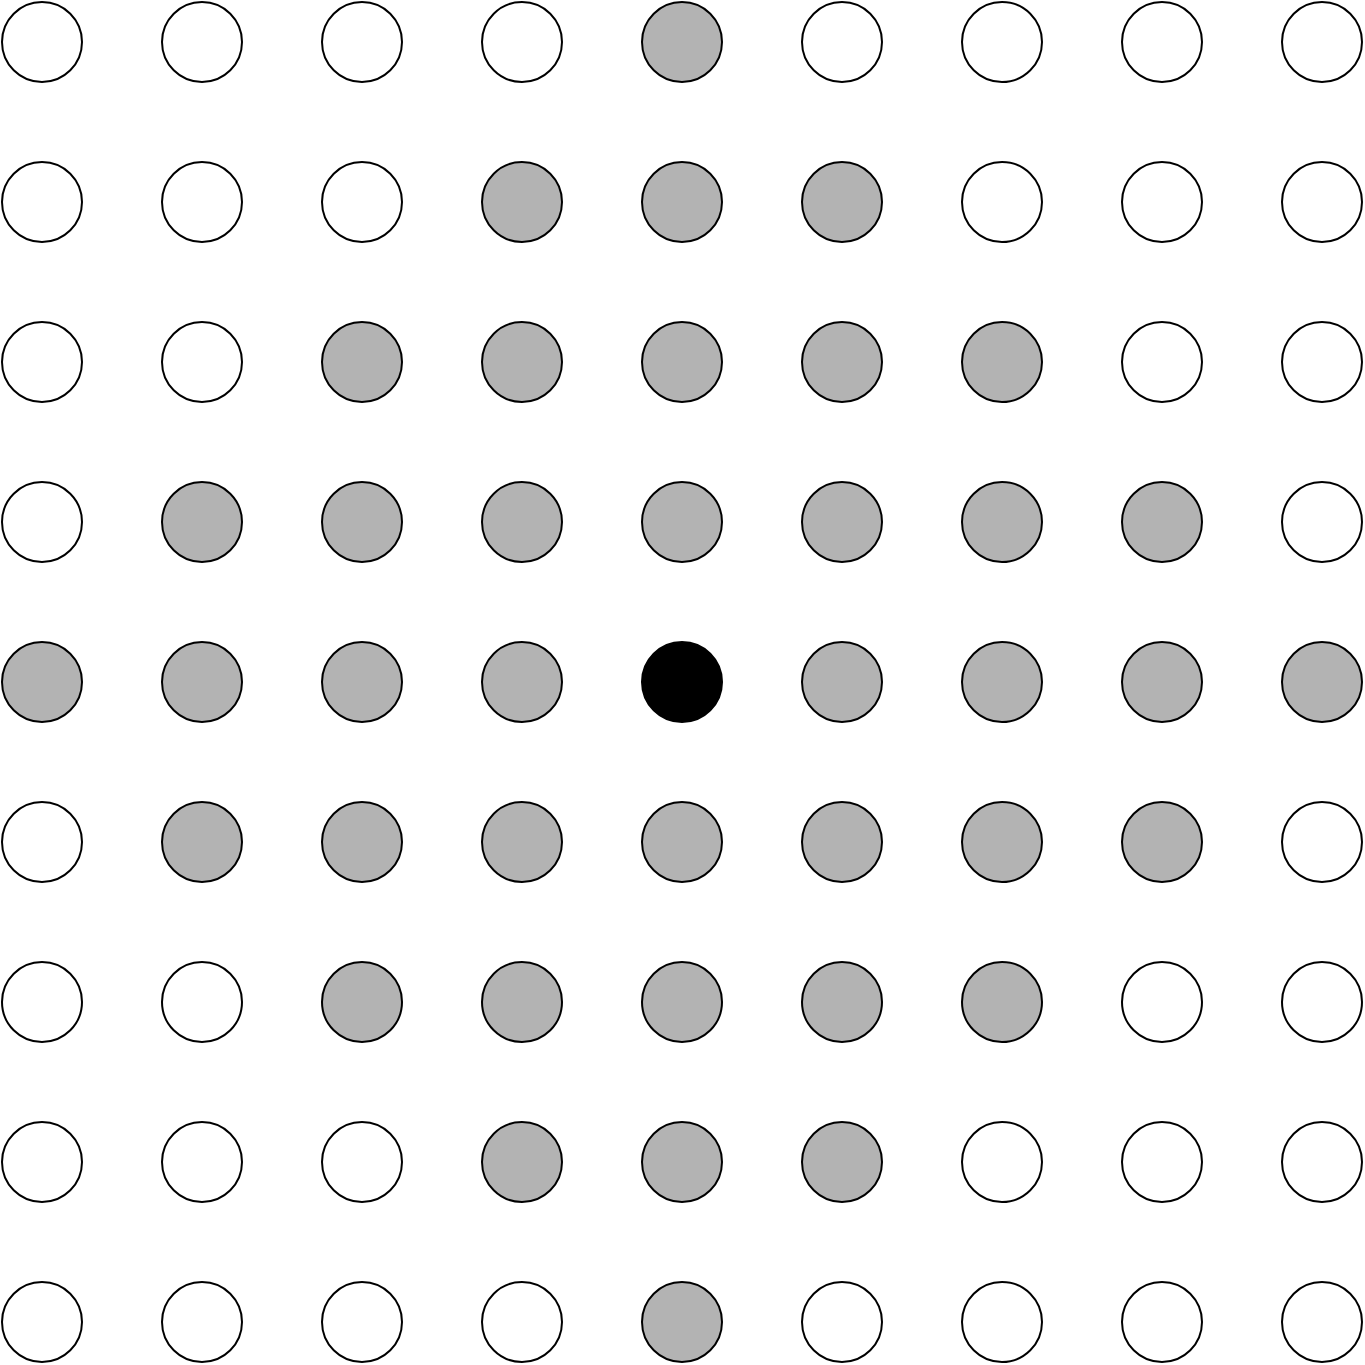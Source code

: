 <mxfile version="17.4.6" type="device"><diagram id="ngtWX1LmY3p60JTluI1_" name="Page-1"><mxGraphModel dx="1600" dy="944" grid="1" gridSize="10" guides="1" tooltips="1" connect="1" arrows="1" fold="1" page="1" pageScale="1" pageWidth="827" pageHeight="1169" math="0" shadow="0"><root><mxCell id="0"/><mxCell id="1" parent="0"/><mxCell id="Ou0OwcVKLUKklrq2Simc-1" value="" style="ellipse;whiteSpace=wrap;html=1;aspect=fixed;strokeColor=#000000;fillColor=#B3B3B3;" vertex="1" parent="1"><mxGeometry x="360" y="360" width="40" height="40" as="geometry"/></mxCell><mxCell id="Ou0OwcVKLUKklrq2Simc-2" value="" style="ellipse;whiteSpace=wrap;html=1;aspect=fixed;strokeColor=#000000;fillColor=#B3B3B3;" vertex="1" parent="1"><mxGeometry x="440" y="360" width="40" height="40" as="geometry"/></mxCell><mxCell id="Ou0OwcVKLUKklrq2Simc-3" value="" style="ellipse;whiteSpace=wrap;html=1;aspect=fixed;strokeColor=#000000;fillColor=#B3B3B3;" vertex="1" parent="1"><mxGeometry x="520" y="360" width="40" height="40" as="geometry"/></mxCell><mxCell id="Ou0OwcVKLUKklrq2Simc-4" value="" style="ellipse;whiteSpace=wrap;html=1;aspect=fixed;strokeColor=#000000;fillColor=#B3B3B3;" vertex="1" parent="1"><mxGeometry x="600" y="360" width="40" height="40" as="geometry"/></mxCell><mxCell id="Ou0OwcVKLUKklrq2Simc-5" value="" style="ellipse;whiteSpace=wrap;html=1;aspect=fixed;" vertex="1" parent="1"><mxGeometry x="40" y="360" width="40" height="40" as="geometry"/></mxCell><mxCell id="Ou0OwcVKLUKklrq2Simc-6" value="" style="ellipse;whiteSpace=wrap;html=1;aspect=fixed;strokeColor=#000000;fillColor=#B3B3B3;" vertex="1" parent="1"><mxGeometry x="120" y="360" width="40" height="40" as="geometry"/></mxCell><mxCell id="Ou0OwcVKLUKklrq2Simc-7" value="" style="ellipse;whiteSpace=wrap;html=1;aspect=fixed;strokeColor=#000000;fillColor=#B3B3B3;" vertex="1" parent="1"><mxGeometry x="200" y="360" width="40" height="40" as="geometry"/></mxCell><mxCell id="Ou0OwcVKLUKklrq2Simc-8" value="" style="ellipse;whiteSpace=wrap;html=1;aspect=fixed;strokeColor=#000000;fillColor=#B3B3B3;" vertex="1" parent="1"><mxGeometry x="280" y="360" width="40" height="40" as="geometry"/></mxCell><mxCell id="Ou0OwcVKLUKklrq2Simc-9" value="" style="ellipse;whiteSpace=wrap;html=1;aspect=fixed;" vertex="1" parent="1"><mxGeometry x="40" y="280" width="40" height="40" as="geometry"/></mxCell><mxCell id="Ou0OwcVKLUKklrq2Simc-10" value="" style="ellipse;whiteSpace=wrap;html=1;aspect=fixed;" vertex="1" parent="1"><mxGeometry x="120" y="280" width="40" height="40" as="geometry"/></mxCell><mxCell id="Ou0OwcVKLUKklrq2Simc-11" value="" style="ellipse;whiteSpace=wrap;html=1;aspect=fixed;strokeColor=#000000;fillColor=#B3B3B3;" vertex="1" parent="1"><mxGeometry x="200" y="280" width="40" height="40" as="geometry"/></mxCell><mxCell id="Ou0OwcVKLUKklrq2Simc-12" value="" style="ellipse;whiteSpace=wrap;html=1;aspect=fixed;strokeColor=#000000;fillColor=#B3B3B3;" vertex="1" parent="1"><mxGeometry x="280" y="280" width="40" height="40" as="geometry"/></mxCell><mxCell id="Ou0OwcVKLUKklrq2Simc-13" value="" style="ellipse;whiteSpace=wrap;html=1;aspect=fixed;strokeColor=#000000;fillColor=#B3B3B3;" vertex="1" parent="1"><mxGeometry x="360" y="280" width="40" height="40" as="geometry"/></mxCell><mxCell id="Ou0OwcVKLUKklrq2Simc-14" value="" style="ellipse;whiteSpace=wrap;html=1;aspect=fixed;strokeColor=#000000;fillColor=#B3B3B3;" vertex="1" parent="1"><mxGeometry x="440" y="280" width="40" height="40" as="geometry"/></mxCell><mxCell id="Ou0OwcVKLUKklrq2Simc-15" value="" style="ellipse;whiteSpace=wrap;html=1;aspect=fixed;strokeColor=#000000;fillColor=#B3B3B3;" vertex="1" parent="1"><mxGeometry x="520" y="280" width="40" height="40" as="geometry"/></mxCell><mxCell id="Ou0OwcVKLUKklrq2Simc-16" value="" style="ellipse;whiteSpace=wrap;html=1;aspect=fixed;" vertex="1" parent="1"><mxGeometry x="600" y="280" width="40" height="40" as="geometry"/></mxCell><mxCell id="Ou0OwcVKLUKklrq2Simc-17" value="" style="ellipse;whiteSpace=wrap;html=1;aspect=fixed;" vertex="1" parent="1"><mxGeometry x="680" y="360" width="40" height="40" as="geometry"/></mxCell><mxCell id="Ou0OwcVKLUKklrq2Simc-18" value="" style="ellipse;whiteSpace=wrap;html=1;aspect=fixed;" vertex="1" parent="1"><mxGeometry x="680" y="280" width="40" height="40" as="geometry"/></mxCell><mxCell id="Ou0OwcVKLUKklrq2Simc-19" value="" style="ellipse;whiteSpace=wrap;html=1;aspect=fixed;strokeColor=#000000;fillColor=#B3B3B3;" vertex="1" parent="1"><mxGeometry x="360" y="200" width="40" height="40" as="geometry"/></mxCell><mxCell id="Ou0OwcVKLUKklrq2Simc-20" value="" style="ellipse;whiteSpace=wrap;html=1;aspect=fixed;strokeColor=#000000;fillColor=#B3B3B3;" vertex="1" parent="1"><mxGeometry x="440" y="200" width="40" height="40" as="geometry"/></mxCell><mxCell id="Ou0OwcVKLUKklrq2Simc-21" value="" style="ellipse;whiteSpace=wrap;html=1;aspect=fixed;" vertex="1" parent="1"><mxGeometry x="520" y="200" width="40" height="40" as="geometry"/></mxCell><mxCell id="Ou0OwcVKLUKklrq2Simc-22" value="" style="ellipse;whiteSpace=wrap;html=1;aspect=fixed;" vertex="1" parent="1"><mxGeometry x="600" y="200" width="40" height="40" as="geometry"/></mxCell><mxCell id="Ou0OwcVKLUKklrq2Simc-23" value="" style="ellipse;whiteSpace=wrap;html=1;aspect=fixed;" vertex="1" parent="1"><mxGeometry x="40" y="200" width="40" height="40" as="geometry"/></mxCell><mxCell id="Ou0OwcVKLUKklrq2Simc-24" value="" style="ellipse;whiteSpace=wrap;html=1;aspect=fixed;" vertex="1" parent="1"><mxGeometry x="120" y="200" width="40" height="40" as="geometry"/></mxCell><mxCell id="Ou0OwcVKLUKklrq2Simc-25" value="" style="ellipse;whiteSpace=wrap;html=1;aspect=fixed;" vertex="1" parent="1"><mxGeometry x="200" y="200" width="40" height="40" as="geometry"/></mxCell><mxCell id="Ou0OwcVKLUKklrq2Simc-26" value="" style="ellipse;whiteSpace=wrap;html=1;aspect=fixed;strokeColor=#000000;fillColor=#B3B3B3;" vertex="1" parent="1"><mxGeometry x="280" y="200" width="40" height="40" as="geometry"/></mxCell><mxCell id="Ou0OwcVKLUKklrq2Simc-27" value="" style="ellipse;whiteSpace=wrap;html=1;aspect=fixed;" vertex="1" parent="1"><mxGeometry x="40" y="120" width="40" height="40" as="geometry"/></mxCell><mxCell id="Ou0OwcVKLUKklrq2Simc-28" value="" style="ellipse;whiteSpace=wrap;html=1;aspect=fixed;" vertex="1" parent="1"><mxGeometry x="120" y="120" width="40" height="40" as="geometry"/></mxCell><mxCell id="Ou0OwcVKLUKklrq2Simc-29" value="" style="ellipse;whiteSpace=wrap;html=1;aspect=fixed;" vertex="1" parent="1"><mxGeometry x="200" y="120" width="40" height="40" as="geometry"/></mxCell><mxCell id="Ou0OwcVKLUKklrq2Simc-30" value="" style="ellipse;whiteSpace=wrap;html=1;aspect=fixed;" vertex="1" parent="1"><mxGeometry x="280" y="120" width="40" height="40" as="geometry"/></mxCell><mxCell id="Ou0OwcVKLUKklrq2Simc-31" value="" style="ellipse;whiteSpace=wrap;html=1;aspect=fixed;strokeColor=#000000;fillColor=#B3B3B3;" vertex="1" parent="1"><mxGeometry x="360" y="120" width="40" height="40" as="geometry"/></mxCell><mxCell id="Ou0OwcVKLUKklrq2Simc-32" value="" style="ellipse;whiteSpace=wrap;html=1;aspect=fixed;" vertex="1" parent="1"><mxGeometry x="440" y="120" width="40" height="40" as="geometry"/></mxCell><mxCell id="Ou0OwcVKLUKklrq2Simc-33" value="" style="ellipse;whiteSpace=wrap;html=1;aspect=fixed;" vertex="1" parent="1"><mxGeometry x="520" y="120" width="40" height="40" as="geometry"/></mxCell><mxCell id="Ou0OwcVKLUKklrq2Simc-34" value="" style="ellipse;whiteSpace=wrap;html=1;aspect=fixed;" vertex="1" parent="1"><mxGeometry x="600" y="120" width="40" height="40" as="geometry"/></mxCell><mxCell id="Ou0OwcVKLUKklrq2Simc-35" value="" style="ellipse;whiteSpace=wrap;html=1;aspect=fixed;" vertex="1" parent="1"><mxGeometry x="680" y="200" width="40" height="40" as="geometry"/></mxCell><mxCell id="Ou0OwcVKLUKklrq2Simc-36" value="" style="ellipse;whiteSpace=wrap;html=1;aspect=fixed;" vertex="1" parent="1"><mxGeometry x="680" y="120" width="40" height="40" as="geometry"/></mxCell><mxCell id="Ou0OwcVKLUKklrq2Simc-37" value="" style="ellipse;whiteSpace=wrap;html=1;aspect=fixed;strokeColor=#000000;fillColor=#B3B3B3;" vertex="1" parent="1"><mxGeometry x="360" y="520" width="40" height="40" as="geometry"/></mxCell><mxCell id="Ou0OwcVKLUKklrq2Simc-38" value="" style="ellipse;whiteSpace=wrap;html=1;aspect=fixed;strokeColor=#000000;fillColor=#B3B3B3;" vertex="1" parent="1"><mxGeometry x="440" y="520" width="40" height="40" as="geometry"/></mxCell><mxCell id="Ou0OwcVKLUKklrq2Simc-39" value="" style="ellipse;whiteSpace=wrap;html=1;aspect=fixed;strokeColor=#000000;fillColor=#B3B3B3;" vertex="1" parent="1"><mxGeometry x="520" y="520" width="40" height="40" as="geometry"/></mxCell><mxCell id="Ou0OwcVKLUKklrq2Simc-40" value="" style="ellipse;whiteSpace=wrap;html=1;aspect=fixed;strokeColor=#000000;fillColor=#B3B3B3;" vertex="1" parent="1"><mxGeometry x="600" y="520" width="40" height="40" as="geometry"/></mxCell><mxCell id="Ou0OwcVKLUKklrq2Simc-41" value="" style="ellipse;whiteSpace=wrap;html=1;aspect=fixed;" vertex="1" parent="1"><mxGeometry x="40" y="520" width="40" height="40" as="geometry"/></mxCell><mxCell id="Ou0OwcVKLUKklrq2Simc-42" value="" style="ellipse;whiteSpace=wrap;html=1;aspect=fixed;strokeColor=#000000;fillColor=#B3B3B3;" vertex="1" parent="1"><mxGeometry x="120" y="520" width="40" height="40" as="geometry"/></mxCell><mxCell id="Ou0OwcVKLUKklrq2Simc-43" value="" style="ellipse;whiteSpace=wrap;html=1;aspect=fixed;strokeColor=#000000;fillColor=#B3B3B3;" vertex="1" parent="1"><mxGeometry x="200" y="520" width="40" height="40" as="geometry"/></mxCell><mxCell id="Ou0OwcVKLUKklrq2Simc-44" value="" style="ellipse;whiteSpace=wrap;html=1;aspect=fixed;strokeColor=#000000;fillColor=#B3B3B3;" vertex="1" parent="1"><mxGeometry x="280" y="520" width="40" height="40" as="geometry"/></mxCell><mxCell id="Ou0OwcVKLUKklrq2Simc-45" value="" style="ellipse;whiteSpace=wrap;html=1;aspect=fixed;strokeColor=#000000;fillColor=#B3B3B3;" vertex="1" parent="1"><mxGeometry x="40" y="440" width="40" height="40" as="geometry"/></mxCell><mxCell id="Ou0OwcVKLUKklrq2Simc-46" value="" style="ellipse;whiteSpace=wrap;html=1;aspect=fixed;strokeColor=#000000;fillColor=#B3B3B3;" vertex="1" parent="1"><mxGeometry x="120" y="440" width="40" height="40" as="geometry"/></mxCell><mxCell id="Ou0OwcVKLUKklrq2Simc-47" value="" style="ellipse;whiteSpace=wrap;html=1;aspect=fixed;strokeColor=#000000;fillColor=#B3B3B3;" vertex="1" parent="1"><mxGeometry x="200" y="440" width="40" height="40" as="geometry"/></mxCell><mxCell id="Ou0OwcVKLUKklrq2Simc-48" value="" style="ellipse;whiteSpace=wrap;html=1;aspect=fixed;strokeColor=#000000;fillColor=#B3B3B3;" vertex="1" parent="1"><mxGeometry x="280" y="440" width="40" height="40" as="geometry"/></mxCell><mxCell id="Ou0OwcVKLUKklrq2Simc-49" value="" style="ellipse;whiteSpace=wrap;html=1;aspect=fixed;fillColor=#000000;strokeColor=#000000;" vertex="1" parent="1"><mxGeometry x="360" y="440" width="40" height="40" as="geometry"/></mxCell><mxCell id="Ou0OwcVKLUKklrq2Simc-50" value="" style="ellipse;whiteSpace=wrap;html=1;aspect=fixed;strokeColor=#000000;fillColor=#B3B3B3;" vertex="1" parent="1"><mxGeometry x="440" y="440" width="40" height="40" as="geometry"/></mxCell><mxCell id="Ou0OwcVKLUKklrq2Simc-51" value="" style="ellipse;whiteSpace=wrap;html=1;aspect=fixed;strokeColor=#000000;fillColor=#B3B3B3;" vertex="1" parent="1"><mxGeometry x="520" y="440" width="40" height="40" as="geometry"/></mxCell><mxCell id="Ou0OwcVKLUKklrq2Simc-52" value="" style="ellipse;whiteSpace=wrap;html=1;aspect=fixed;strokeColor=#000000;fillColor=#B3B3B3;" vertex="1" parent="1"><mxGeometry x="600" y="440" width="40" height="40" as="geometry"/></mxCell><mxCell id="Ou0OwcVKLUKklrq2Simc-53" value="" style="ellipse;whiteSpace=wrap;html=1;aspect=fixed;" vertex="1" parent="1"><mxGeometry x="680" y="520" width="40" height="40" as="geometry"/></mxCell><mxCell id="Ou0OwcVKLUKklrq2Simc-54" value="" style="ellipse;whiteSpace=wrap;html=1;aspect=fixed;strokeColor=#000000;fillColor=#B3B3B3;" vertex="1" parent="1"><mxGeometry x="680" y="440" width="40" height="40" as="geometry"/></mxCell><mxCell id="Ou0OwcVKLUKklrq2Simc-55" value="" style="ellipse;whiteSpace=wrap;html=1;aspect=fixed;strokeColor=#000000;fillColor=#B3B3B3;" vertex="1" parent="1"><mxGeometry x="360" y="600" width="40" height="40" as="geometry"/></mxCell><mxCell id="Ou0OwcVKLUKklrq2Simc-56" value="" style="ellipse;whiteSpace=wrap;html=1;aspect=fixed;strokeColor=#000000;fillColor=#B3B3B3;" vertex="1" parent="1"><mxGeometry x="440" y="600" width="40" height="40" as="geometry"/></mxCell><mxCell id="Ou0OwcVKLUKklrq2Simc-57" value="" style="ellipse;whiteSpace=wrap;html=1;aspect=fixed;strokeColor=#000000;fillColor=#B3B3B3;" vertex="1" parent="1"><mxGeometry x="520" y="600" width="40" height="40" as="geometry"/></mxCell><mxCell id="Ou0OwcVKLUKklrq2Simc-58" value="" style="ellipse;whiteSpace=wrap;html=1;aspect=fixed;" vertex="1" parent="1"><mxGeometry x="600" y="600" width="40" height="40" as="geometry"/></mxCell><mxCell id="Ou0OwcVKLUKklrq2Simc-59" value="" style="ellipse;whiteSpace=wrap;html=1;aspect=fixed;" vertex="1" parent="1"><mxGeometry x="40" y="600" width="40" height="40" as="geometry"/></mxCell><mxCell id="Ou0OwcVKLUKklrq2Simc-60" value="" style="ellipse;whiteSpace=wrap;html=1;aspect=fixed;" vertex="1" parent="1"><mxGeometry x="120" y="600" width="40" height="40" as="geometry"/></mxCell><mxCell id="Ou0OwcVKLUKklrq2Simc-61" value="" style="ellipse;whiteSpace=wrap;html=1;aspect=fixed;strokeColor=#000000;fillColor=#B3B3B3;" vertex="1" parent="1"><mxGeometry x="200" y="600" width="40" height="40" as="geometry"/></mxCell><mxCell id="Ou0OwcVKLUKklrq2Simc-62" value="" style="ellipse;whiteSpace=wrap;html=1;aspect=fixed;strokeColor=#000000;fillColor=#B3B3B3;" vertex="1" parent="1"><mxGeometry x="280" y="600" width="40" height="40" as="geometry"/></mxCell><mxCell id="Ou0OwcVKLUKklrq2Simc-63" value="" style="ellipse;whiteSpace=wrap;html=1;aspect=fixed;" vertex="1" parent="1"><mxGeometry x="680" y="600" width="40" height="40" as="geometry"/></mxCell><mxCell id="Ou0OwcVKLUKklrq2Simc-64" value="" style="ellipse;whiteSpace=wrap;html=1;aspect=fixed;strokeColor=#000000;fillColor=#B3B3B3;" vertex="1" parent="1"><mxGeometry x="360" y="760" width="40" height="40" as="geometry"/></mxCell><mxCell id="Ou0OwcVKLUKklrq2Simc-65" value="" style="ellipse;whiteSpace=wrap;html=1;aspect=fixed;" vertex="1" parent="1"><mxGeometry x="440" y="760" width="40" height="40" as="geometry"/></mxCell><mxCell id="Ou0OwcVKLUKklrq2Simc-66" value="" style="ellipse;whiteSpace=wrap;html=1;aspect=fixed;" vertex="1" parent="1"><mxGeometry x="520" y="760" width="40" height="40" as="geometry"/></mxCell><mxCell id="Ou0OwcVKLUKklrq2Simc-67" value="" style="ellipse;whiteSpace=wrap;html=1;aspect=fixed;" vertex="1" parent="1"><mxGeometry x="600" y="760" width="40" height="40" as="geometry"/></mxCell><mxCell id="Ou0OwcVKLUKklrq2Simc-68" value="" style="ellipse;whiteSpace=wrap;html=1;aspect=fixed;" vertex="1" parent="1"><mxGeometry x="40" y="760" width="40" height="40" as="geometry"/></mxCell><mxCell id="Ou0OwcVKLUKklrq2Simc-69" value="" style="ellipse;whiteSpace=wrap;html=1;aspect=fixed;" vertex="1" parent="1"><mxGeometry x="120" y="760" width="40" height="40" as="geometry"/></mxCell><mxCell id="Ou0OwcVKLUKklrq2Simc-70" value="" style="ellipse;whiteSpace=wrap;html=1;aspect=fixed;" vertex="1" parent="1"><mxGeometry x="200" y="760" width="40" height="40" as="geometry"/></mxCell><mxCell id="Ou0OwcVKLUKklrq2Simc-71" value="" style="ellipse;whiteSpace=wrap;html=1;aspect=fixed;" vertex="1" parent="1"><mxGeometry x="280" y="760" width="40" height="40" as="geometry"/></mxCell><mxCell id="Ou0OwcVKLUKklrq2Simc-72" value="" style="ellipse;whiteSpace=wrap;html=1;aspect=fixed;" vertex="1" parent="1"><mxGeometry x="40" y="680" width="40" height="40" as="geometry"/></mxCell><mxCell id="Ou0OwcVKLUKklrq2Simc-73" value="" style="ellipse;whiteSpace=wrap;html=1;aspect=fixed;" vertex="1" parent="1"><mxGeometry x="120" y="680" width="40" height="40" as="geometry"/></mxCell><mxCell id="Ou0OwcVKLUKklrq2Simc-74" value="" style="ellipse;whiteSpace=wrap;html=1;aspect=fixed;" vertex="1" parent="1"><mxGeometry x="200" y="680" width="40" height="40" as="geometry"/></mxCell><mxCell id="Ou0OwcVKLUKklrq2Simc-75" value="" style="ellipse;whiteSpace=wrap;html=1;aspect=fixed;strokeColor=#000000;fillColor=#B3B3B3;" vertex="1" parent="1"><mxGeometry x="280" y="680" width="40" height="40" as="geometry"/></mxCell><mxCell id="Ou0OwcVKLUKklrq2Simc-76" value="" style="ellipse;whiteSpace=wrap;html=1;aspect=fixed;strokeColor=#000000;fillColor=#B3B3B3;" vertex="1" parent="1"><mxGeometry x="360" y="680" width="40" height="40" as="geometry"/></mxCell><mxCell id="Ou0OwcVKLUKklrq2Simc-77" value="" style="ellipse;whiteSpace=wrap;html=1;aspect=fixed;strokeColor=#000000;fillColor=#B3B3B3;" vertex="1" parent="1"><mxGeometry x="440" y="680" width="40" height="40" as="geometry"/></mxCell><mxCell id="Ou0OwcVKLUKklrq2Simc-78" value="" style="ellipse;whiteSpace=wrap;html=1;aspect=fixed;" vertex="1" parent="1"><mxGeometry x="520" y="680" width="40" height="40" as="geometry"/></mxCell><mxCell id="Ou0OwcVKLUKklrq2Simc-79" value="" style="ellipse;whiteSpace=wrap;html=1;aspect=fixed;" vertex="1" parent="1"><mxGeometry x="600" y="680" width="40" height="40" as="geometry"/></mxCell><mxCell id="Ou0OwcVKLUKklrq2Simc-80" value="" style="ellipse;whiteSpace=wrap;html=1;aspect=fixed;" vertex="1" parent="1"><mxGeometry x="680" y="760" width="40" height="40" as="geometry"/></mxCell><mxCell id="Ou0OwcVKLUKklrq2Simc-81" value="" style="ellipse;whiteSpace=wrap;html=1;aspect=fixed;" vertex="1" parent="1"><mxGeometry x="680" y="680" width="40" height="40" as="geometry"/></mxCell></root></mxGraphModel></diagram></mxfile>